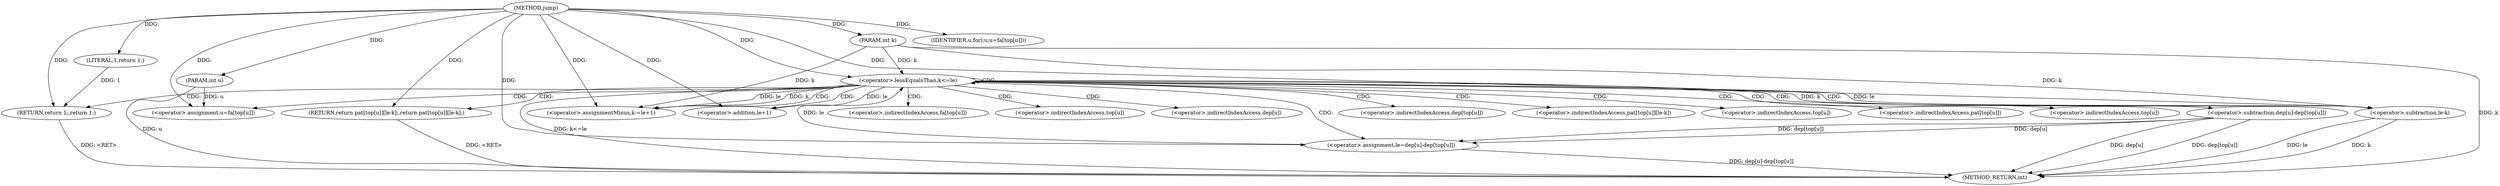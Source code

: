 digraph "jump" {  
"1000304" [label = "(METHOD,jump)" ]
"1000351" [label = "(METHOD_RETURN,int)" ]
"1000305" [label = "(PARAM,int u)" ]
"1000306" [label = "(PARAM,int k)" ]
"1000349" [label = "(RETURN,return 1;,return 1;)" ]
"1000309" [label = "(IDENTIFIER,u,for(;u;u=fa[top[u]]))" ]
"1000310" [label = "(<operator>.assignment,u=fa[top[u]])" ]
"1000350" [label = "(LITERAL,1,return 1;)" ]
"1000319" [label = "(<operator>.assignment,le=dep[u]-dep[top[u]])" ]
"1000344" [label = "(<operator>.assignmentMinus,k-=le+1)" ]
"1000331" [label = "(<operator>.lessEqualsThan,k<=le)" ]
"1000334" [label = "(RETURN,return pat[top[u]][le-k];,return pat[top[u]][le-k];)" ]
"1000321" [label = "(<operator>.subtraction,dep[u]-dep[top[u]])" ]
"1000346" [label = "(<operator>.addition,le+1)" ]
"1000341" [label = "(<operator>.subtraction,le-k)" ]
"1000312" [label = "(<operator>.indirectIndexAccess,fa[top[u]])" ]
"1000314" [label = "(<operator>.indirectIndexAccess,top[u])" ]
"1000322" [label = "(<operator>.indirectIndexAccess,dep[u])" ]
"1000325" [label = "(<operator>.indirectIndexAccess,dep[top[u]])" ]
"1000335" [label = "(<operator>.indirectIndexAccess,pat[top[u]][le-k])" ]
"1000327" [label = "(<operator>.indirectIndexAccess,top[u])" ]
"1000336" [label = "(<operator>.indirectIndexAccess,pat[top[u]])" ]
"1000338" [label = "(<operator>.indirectIndexAccess,top[u])" ]
  "1000334" -> "1000351"  [ label = "DDG: <RET>"] 
  "1000349" -> "1000351"  [ label = "DDG: <RET>"] 
  "1000305" -> "1000351"  [ label = "DDG: u"] 
  "1000306" -> "1000351"  [ label = "DDG: k"] 
  "1000321" -> "1000351"  [ label = "DDG: dep[u]"] 
  "1000321" -> "1000351"  [ label = "DDG: dep[top[u]]"] 
  "1000319" -> "1000351"  [ label = "DDG: dep[u]-dep[top[u]]"] 
  "1000331" -> "1000351"  [ label = "DDG: k<=le"] 
  "1000341" -> "1000351"  [ label = "DDG: le"] 
  "1000341" -> "1000351"  [ label = "DDG: k"] 
  "1000304" -> "1000305"  [ label = "DDG: "] 
  "1000304" -> "1000306"  [ label = "DDG: "] 
  "1000350" -> "1000349"  [ label = "DDG: 1"] 
  "1000304" -> "1000349"  [ label = "DDG: "] 
  "1000304" -> "1000309"  [ label = "DDG: "] 
  "1000304" -> "1000350"  [ label = "DDG: "] 
  "1000305" -> "1000310"  [ label = "DDG: u"] 
  "1000304" -> "1000310"  [ label = "DDG: "] 
  "1000321" -> "1000319"  [ label = "DDG: dep[top[u]]"] 
  "1000321" -> "1000319"  [ label = "DDG: dep[u]"] 
  "1000331" -> "1000344"  [ label = "DDG: le"] 
  "1000304" -> "1000344"  [ label = "DDG: "] 
  "1000304" -> "1000319"  [ label = "DDG: "] 
  "1000304" -> "1000334"  [ label = "DDG: "] 
  "1000331" -> "1000344"  [ label = "DDG: k"] 
  "1000306" -> "1000344"  [ label = "DDG: k"] 
  "1000306" -> "1000331"  [ label = "DDG: k"] 
  "1000304" -> "1000331"  [ label = "DDG: "] 
  "1000319" -> "1000331"  [ label = "DDG: le"] 
  "1000331" -> "1000346"  [ label = "DDG: le"] 
  "1000304" -> "1000346"  [ label = "DDG: "] 
  "1000331" -> "1000341"  [ label = "DDG: le"] 
  "1000304" -> "1000341"  [ label = "DDG: "] 
  "1000331" -> "1000341"  [ label = "DDG: k"] 
  "1000306" -> "1000341"  [ label = "DDG: k"] 
  "1000331" -> "1000341"  [ label = "CDG: "] 
  "1000331" -> "1000335"  [ label = "CDG: "] 
  "1000331" -> "1000346"  [ label = "CDG: "] 
  "1000331" -> "1000336"  [ label = "CDG: "] 
  "1000331" -> "1000314"  [ label = "CDG: "] 
  "1000331" -> "1000312"  [ label = "CDG: "] 
  "1000331" -> "1000344"  [ label = "CDG: "] 
  "1000331" -> "1000334"  [ label = "CDG: "] 
  "1000331" -> "1000310"  [ label = "CDG: "] 
  "1000331" -> "1000338"  [ label = "CDG: "] 
  "1000331" -> "1000319"  [ label = "CDG: "] 
  "1000331" -> "1000331"  [ label = "CDG: "] 
  "1000331" -> "1000327"  [ label = "CDG: "] 
  "1000331" -> "1000325"  [ label = "CDG: "] 
  "1000331" -> "1000321"  [ label = "CDG: "] 
  "1000331" -> "1000322"  [ label = "CDG: "] 
  "1000331" -> "1000349"  [ label = "CDG: "] 
}
